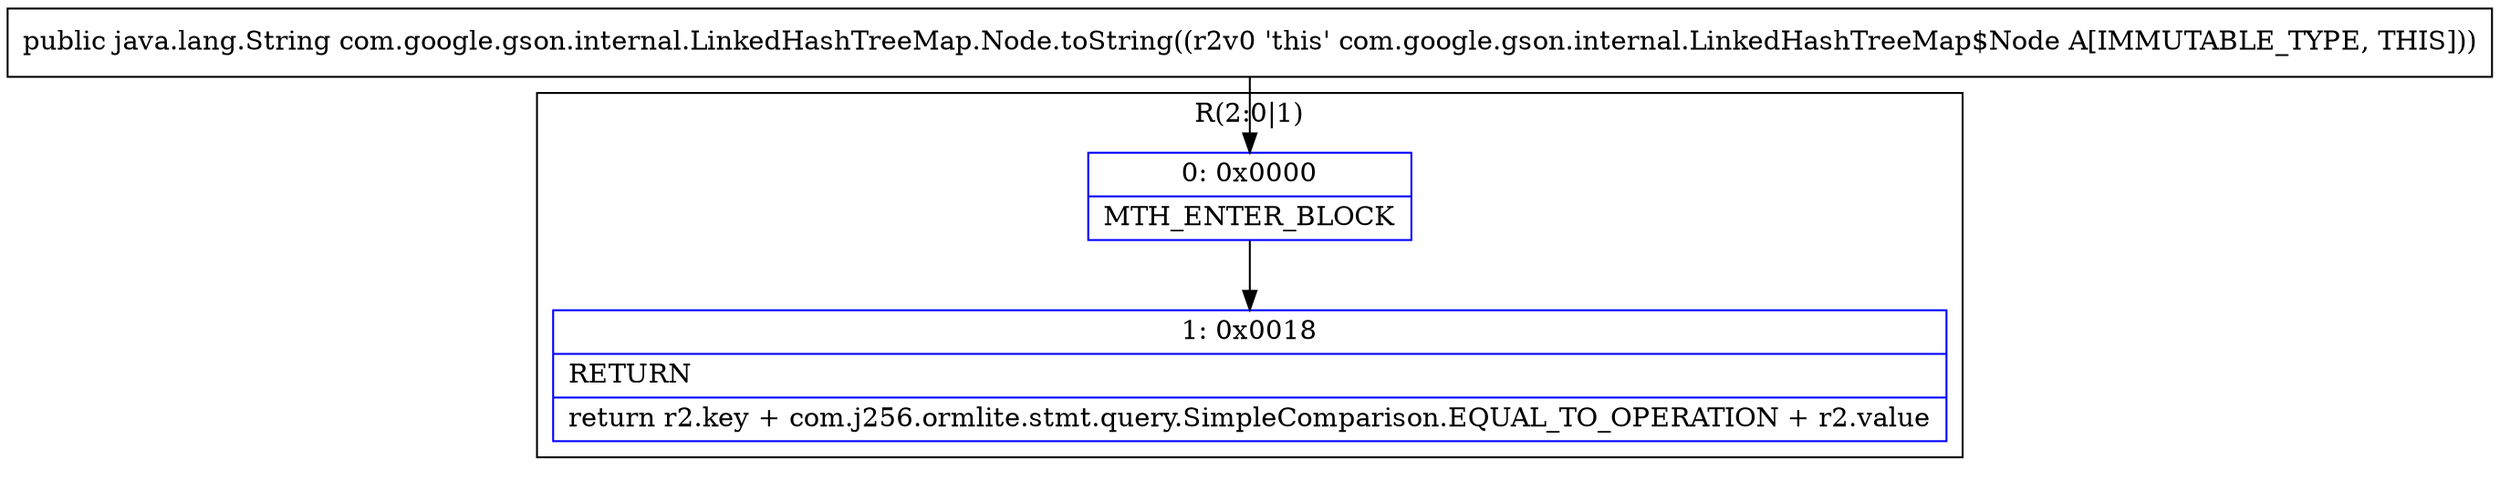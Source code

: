 digraph "CFG forcom.google.gson.internal.LinkedHashTreeMap.Node.toString()Ljava\/lang\/String;" {
subgraph cluster_Region_1627156352 {
label = "R(2:0|1)";
node [shape=record,color=blue];
Node_0 [shape=record,label="{0\:\ 0x0000|MTH_ENTER_BLOCK\l}"];
Node_1 [shape=record,label="{1\:\ 0x0018|RETURN\l|return r2.key + com.j256.ormlite.stmt.query.SimpleComparison.EQUAL_TO_OPERATION + r2.value\l}"];
}
MethodNode[shape=record,label="{public java.lang.String com.google.gson.internal.LinkedHashTreeMap.Node.toString((r2v0 'this' com.google.gson.internal.LinkedHashTreeMap$Node A[IMMUTABLE_TYPE, THIS])) }"];
MethodNode -> Node_0;
Node_0 -> Node_1;
}

